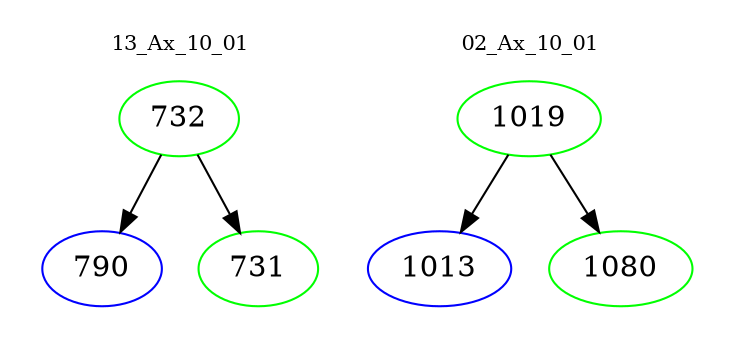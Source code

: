 digraph{
subgraph cluster_0 {
color = white
label = "13_Ax_10_01";
fontsize=10;
T0_732 [label="732", color="green"]
T0_732 -> T0_790 [color="black"]
T0_790 [label="790", color="blue"]
T0_732 -> T0_731 [color="black"]
T0_731 [label="731", color="green"]
}
subgraph cluster_1 {
color = white
label = "02_Ax_10_01";
fontsize=10;
T1_1019 [label="1019", color="green"]
T1_1019 -> T1_1013 [color="black"]
T1_1013 [label="1013", color="blue"]
T1_1019 -> T1_1080 [color="black"]
T1_1080 [label="1080", color="green"]
}
}
